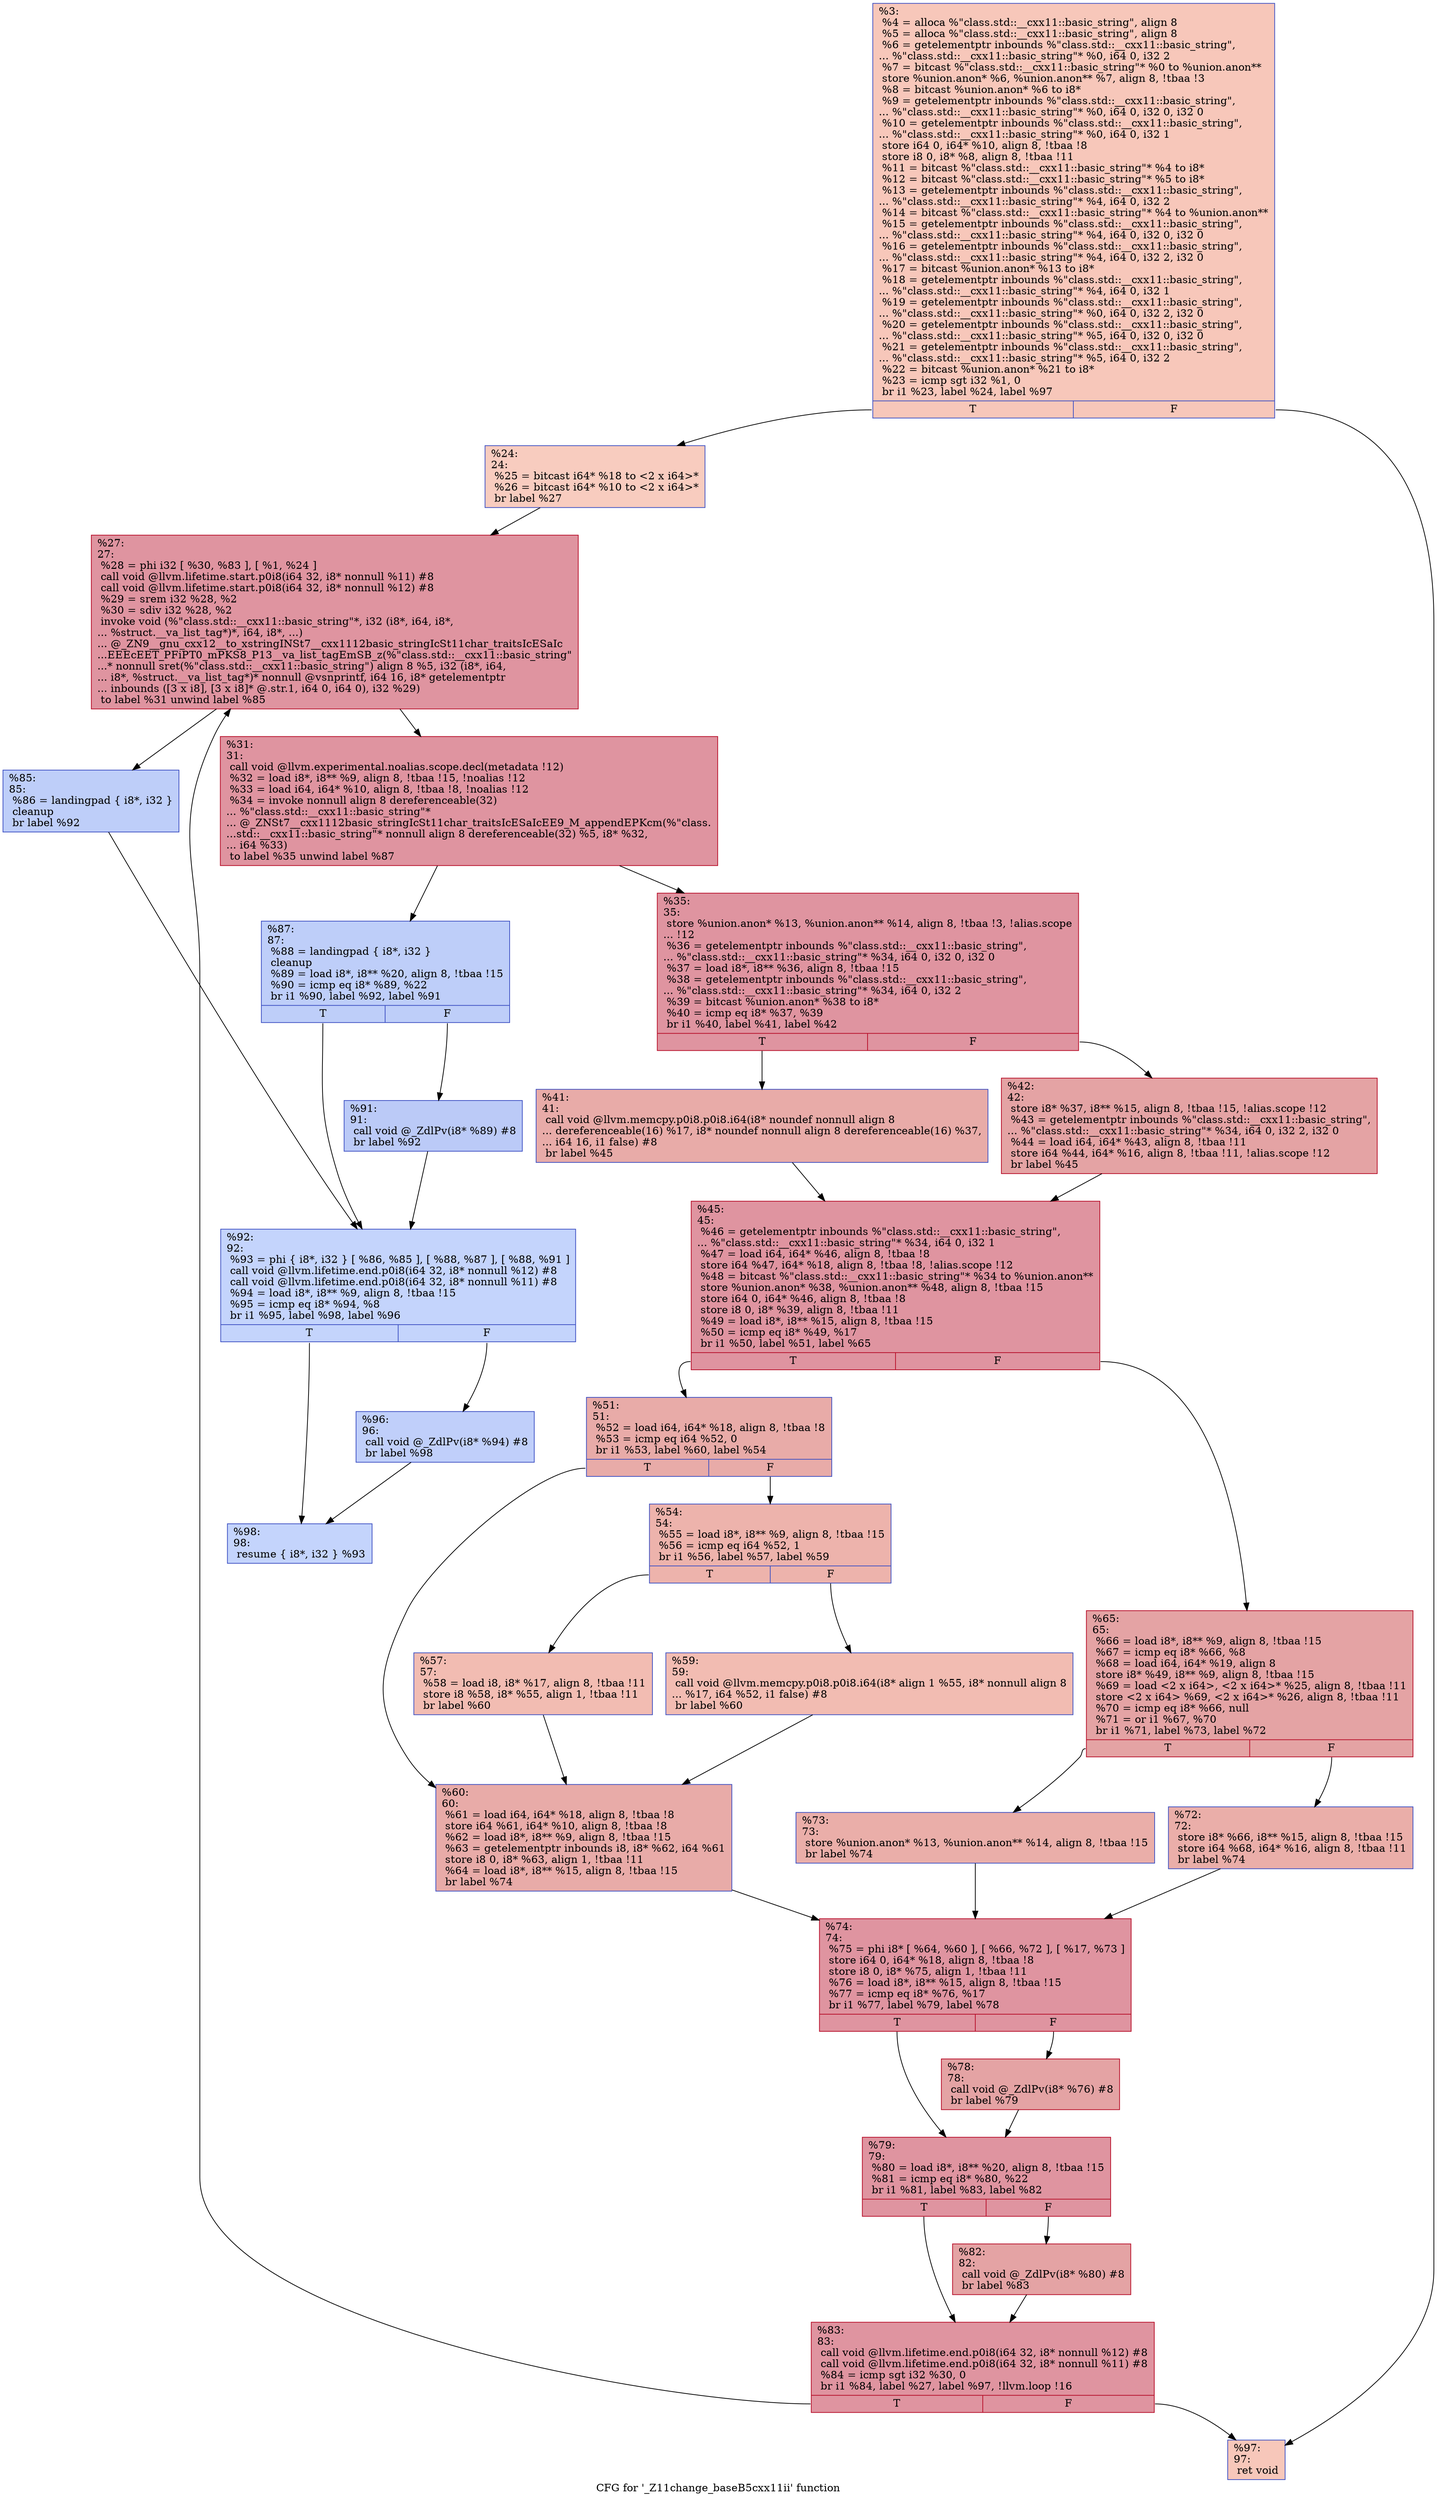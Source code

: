 digraph "CFG for '_Z11change_baseB5cxx11ii' function" {
	label="CFG for '_Z11change_baseB5cxx11ii' function";

	Node0x5568d8c4a3b0 [shape=record,color="#3d50c3ff", style=filled, fillcolor="#ec7f6370",label="{%3:\l  %4 = alloca %\"class.std::__cxx11::basic_string\", align 8\l  %5 = alloca %\"class.std::__cxx11::basic_string\", align 8\l  %6 = getelementptr inbounds %\"class.std::__cxx11::basic_string\",\l... %\"class.std::__cxx11::basic_string\"* %0, i64 0, i32 2\l  %7 = bitcast %\"class.std::__cxx11::basic_string\"* %0 to %union.anon**\l  store %union.anon* %6, %union.anon** %7, align 8, !tbaa !3\l  %8 = bitcast %union.anon* %6 to i8*\l  %9 = getelementptr inbounds %\"class.std::__cxx11::basic_string\",\l... %\"class.std::__cxx11::basic_string\"* %0, i64 0, i32 0, i32 0\l  %10 = getelementptr inbounds %\"class.std::__cxx11::basic_string\",\l... %\"class.std::__cxx11::basic_string\"* %0, i64 0, i32 1\l  store i64 0, i64* %10, align 8, !tbaa !8\l  store i8 0, i8* %8, align 8, !tbaa !11\l  %11 = bitcast %\"class.std::__cxx11::basic_string\"* %4 to i8*\l  %12 = bitcast %\"class.std::__cxx11::basic_string\"* %5 to i8*\l  %13 = getelementptr inbounds %\"class.std::__cxx11::basic_string\",\l... %\"class.std::__cxx11::basic_string\"* %4, i64 0, i32 2\l  %14 = bitcast %\"class.std::__cxx11::basic_string\"* %4 to %union.anon**\l  %15 = getelementptr inbounds %\"class.std::__cxx11::basic_string\",\l... %\"class.std::__cxx11::basic_string\"* %4, i64 0, i32 0, i32 0\l  %16 = getelementptr inbounds %\"class.std::__cxx11::basic_string\",\l... %\"class.std::__cxx11::basic_string\"* %4, i64 0, i32 2, i32 0\l  %17 = bitcast %union.anon* %13 to i8*\l  %18 = getelementptr inbounds %\"class.std::__cxx11::basic_string\",\l... %\"class.std::__cxx11::basic_string\"* %4, i64 0, i32 1\l  %19 = getelementptr inbounds %\"class.std::__cxx11::basic_string\",\l... %\"class.std::__cxx11::basic_string\"* %0, i64 0, i32 2, i32 0\l  %20 = getelementptr inbounds %\"class.std::__cxx11::basic_string\",\l... %\"class.std::__cxx11::basic_string\"* %5, i64 0, i32 0, i32 0\l  %21 = getelementptr inbounds %\"class.std::__cxx11::basic_string\",\l... %\"class.std::__cxx11::basic_string\"* %5, i64 0, i32 2\l  %22 = bitcast %union.anon* %21 to i8*\l  %23 = icmp sgt i32 %1, 0\l  br i1 %23, label %24, label %97\l|{<s0>T|<s1>F}}"];
	Node0x5568d8c4a3b0:s0 -> Node0x5568d8c4aac0;
	Node0x5568d8c4a3b0:s1 -> Node0x5568d8c4c330;
	Node0x5568d8c4aac0 [shape=record,color="#3d50c3ff", style=filled, fillcolor="#f08b6e70",label="{%24:\l24:                                               \l  %25 = bitcast i64* %18 to \<2 x i64\>*\l  %26 = bitcast i64* %10 to \<2 x i64\>*\l  br label %27\l}"];
	Node0x5568d8c4aac0 -> Node0x5568d8c4cb60;
	Node0x5568d8c4cb60 [shape=record,color="#b70d28ff", style=filled, fillcolor="#b70d2870",label="{%27:\l27:                                               \l  %28 = phi i32 [ %30, %83 ], [ %1, %24 ]\l  call void @llvm.lifetime.start.p0i8(i64 32, i8* nonnull %11) #8\l  call void @llvm.lifetime.start.p0i8(i64 32, i8* nonnull %12) #8\l  %29 = srem i32 %28, %2\l  %30 = sdiv i32 %28, %2\l  invoke void (%\"class.std::__cxx11::basic_string\"*, i32 (i8*, i64, i8*,\l... %struct.__va_list_tag*)*, i64, i8*, ...)\l... @_ZN9__gnu_cxx12__to_xstringINSt7__cxx1112basic_stringIcSt11char_traitsIcESaIc\l...EEEcEET_PFiPT0_mPKS8_P13__va_list_tagEmSB_z(%\"class.std::__cxx11::basic_string\"\l...* nonnull sret(%\"class.std::__cxx11::basic_string\") align 8 %5, i32 (i8*, i64,\l... i8*, %struct.__va_list_tag*)* nonnull @vsnprintf, i64 16, i8* getelementptr\l... inbounds ([3 x i8], [3 x i8]* @.str.1, i64 0, i64 0), i32 %29)\l          to label %31 unwind label %85\l}"];
	Node0x5568d8c4cb60 -> Node0x5568d8c4d5d0;
	Node0x5568d8c4cb60 -> Node0x5568d8c4d620;
	Node0x5568d8c4d5d0 [shape=record,color="#b70d28ff", style=filled, fillcolor="#b70d2870",label="{%31:\l31:                                               \l  call void @llvm.experimental.noalias.scope.decl(metadata !12)\l  %32 = load i8*, i8** %9, align 8, !tbaa !15, !noalias !12\l  %33 = load i64, i64* %10, align 8, !tbaa !8, !noalias !12\l  %34 = invoke nonnull align 8 dereferenceable(32)\l... %\"class.std::__cxx11::basic_string\"*\l... @_ZNSt7__cxx1112basic_stringIcSt11char_traitsIcESaIcEE9_M_appendEPKcm(%\"class.\l...std::__cxx11::basic_string\"* nonnull align 8 dereferenceable(32) %5, i8* %32,\l... i64 %33)\l          to label %35 unwind label %87\l}"];
	Node0x5568d8c4d5d0 -> Node0x5568d8c4f1f0;
	Node0x5568d8c4d5d0 -> Node0x5568d8c4f280;
	Node0x5568d8c4f1f0 [shape=record,color="#b70d28ff", style=filled, fillcolor="#b70d2870",label="{%35:\l35:                                               \l  store %union.anon* %13, %union.anon** %14, align 8, !tbaa !3, !alias.scope\l... !12\l  %36 = getelementptr inbounds %\"class.std::__cxx11::basic_string\",\l... %\"class.std::__cxx11::basic_string\"* %34, i64 0, i32 0, i32 0\l  %37 = load i8*, i8** %36, align 8, !tbaa !15\l  %38 = getelementptr inbounds %\"class.std::__cxx11::basic_string\",\l... %\"class.std::__cxx11::basic_string\"* %34, i64 0, i32 2\l  %39 = bitcast %union.anon* %38 to i8*\l  %40 = icmp eq i8* %37, %39\l  br i1 %40, label %41, label %42\l|{<s0>T|<s1>F}}"];
	Node0x5568d8c4f1f0:s0 -> Node0x5568d8c4f150;
	Node0x5568d8c4f1f0:s1 -> Node0x5568d8c50600;
	Node0x5568d8c4f150 [shape=record,color="#3d50c3ff", style=filled, fillcolor="#cc403a70",label="{%41:\l41:                                               \l  call void @llvm.memcpy.p0i8.p0i8.i64(i8* noundef nonnull align 8\l... dereferenceable(16) %17, i8* noundef nonnull align 8 dereferenceable(16) %37,\l... i64 16, i1 false) #8\l  br label %45\l}"];
	Node0x5568d8c4f150 -> Node0x5568d8c50ac0;
	Node0x5568d8c50600 [shape=record,color="#b70d28ff", style=filled, fillcolor="#c32e3170",label="{%42:\l42:                                               \l  store i8* %37, i8** %15, align 8, !tbaa !15, !alias.scope !12\l  %43 = getelementptr inbounds %\"class.std::__cxx11::basic_string\",\l... %\"class.std::__cxx11::basic_string\"* %34, i64 0, i32 2, i32 0\l  %44 = load i64, i64* %43, align 8, !tbaa !11\l  store i64 %44, i64* %16, align 8, !tbaa !11, !alias.scope !12\l  br label %45\l}"];
	Node0x5568d8c50600 -> Node0x5568d8c50ac0;
	Node0x5568d8c50ac0 [shape=record,color="#b70d28ff", style=filled, fillcolor="#b70d2870",label="{%45:\l45:                                               \l  %46 = getelementptr inbounds %\"class.std::__cxx11::basic_string\",\l... %\"class.std::__cxx11::basic_string\"* %34, i64 0, i32 1\l  %47 = load i64, i64* %46, align 8, !tbaa !8\l  store i64 %47, i64* %18, align 8, !tbaa !8, !alias.scope !12\l  %48 = bitcast %\"class.std::__cxx11::basic_string\"* %34 to %union.anon**\l  store %union.anon* %38, %union.anon** %48, align 8, !tbaa !15\l  store i64 0, i64* %46, align 8, !tbaa !8\l  store i8 0, i8* %39, align 8, !tbaa !11\l  %49 = load i8*, i8** %15, align 8, !tbaa !15\l  %50 = icmp eq i8* %49, %17\l  br i1 %50, label %51, label %65\l|{<s0>T|<s1>F}}"];
	Node0x5568d8c50ac0:s0 -> Node0x5568d8c51990;
	Node0x5568d8c50ac0:s1 -> Node0x5568d8c51a20;
	Node0x5568d8c51990 [shape=record,color="#3d50c3ff", style=filled, fillcolor="#cc403a70",label="{%51:\l51:                                               \l  %52 = load i64, i64* %18, align 8, !tbaa !8\l  %53 = icmp eq i64 %52, 0\l  br i1 %53, label %60, label %54\l|{<s0>T|<s1>F}}"];
	Node0x5568d8c51990:s0 -> Node0x5568d8c51c60;
	Node0x5568d8c51990:s1 -> Node0x5568d8c51cb0;
	Node0x5568d8c51cb0 [shape=record,color="#3d50c3ff", style=filled, fillcolor="#d6524470",label="{%54:\l54:                                               \l  %55 = load i8*, i8** %9, align 8, !tbaa !15\l  %56 = icmp eq i64 %52, 1\l  br i1 %56, label %57, label %59\l|{<s0>T|<s1>F}}"];
	Node0x5568d8c51cb0:s0 -> Node0x5568d8c51ef0;
	Node0x5568d8c51cb0:s1 -> Node0x5568d8c51f40;
	Node0x5568d8c51ef0 [shape=record,color="#3d50c3ff", style=filled, fillcolor="#e1675170",label="{%57:\l57:                                               \l  %58 = load i8, i8* %17, align 8, !tbaa !11\l  store i8 %58, i8* %55, align 1, !tbaa !11\l  br label %60\l}"];
	Node0x5568d8c51ef0 -> Node0x5568d8c51c60;
	Node0x5568d8c51f40 [shape=record,color="#3d50c3ff", style=filled, fillcolor="#e1675170",label="{%59:\l59:                                               \l  call void @llvm.memcpy.p0i8.p0i8.i64(i8* align 1 %55, i8* nonnull align 8\l... %17, i64 %52, i1 false) #8\l  br label %60\l}"];
	Node0x5568d8c51f40 -> Node0x5568d8c51c60;
	Node0x5568d8c51c60 [shape=record,color="#3d50c3ff", style=filled, fillcolor="#cc403a70",label="{%60:\l60:                                               \l  %61 = load i64, i64* %18, align 8, !tbaa !8\l  store i64 %61, i64* %10, align 8, !tbaa !8\l  %62 = load i8*, i8** %9, align 8, !tbaa !15\l  %63 = getelementptr inbounds i8, i8* %62, i64 %61\l  store i8 0, i8* %63, align 1, !tbaa !11\l  %64 = load i8*, i8** %15, align 8, !tbaa !15\l  br label %74\l}"];
	Node0x5568d8c51c60 -> Node0x5568d8c52ba0;
	Node0x5568d8c51a20 [shape=record,color="#b70d28ff", style=filled, fillcolor="#c32e3170",label="{%65:\l65:                                               \l  %66 = load i8*, i8** %9, align 8, !tbaa !15\l  %67 = icmp eq i8* %66, %8\l  %68 = load i64, i64* %19, align 8\l  store i8* %49, i8** %9, align 8, !tbaa !15\l  %69 = load \<2 x i64\>, \<2 x i64\>* %25, align 8, !tbaa !11\l  store \<2 x i64\> %69, \<2 x i64\>* %26, align 8, !tbaa !11\l  %70 = icmp eq i8* %66, null\l  %71 = or i1 %67, %70\l  br i1 %71, label %73, label %72\l|{<s0>T|<s1>F}}"];
	Node0x5568d8c51a20:s0 -> Node0x5568d8c53080;
	Node0x5568d8c51a20:s1 -> Node0x5568d8c530d0;
	Node0x5568d8c530d0 [shape=record,color="#3d50c3ff", style=filled, fillcolor="#d0473d70",label="{%72:\l72:                                               \l  store i8* %66, i8** %15, align 8, !tbaa !15\l  store i64 %68, i64* %16, align 8, !tbaa !11\l  br label %74\l}"];
	Node0x5568d8c530d0 -> Node0x5568d8c52ba0;
	Node0x5568d8c53080 [shape=record,color="#3d50c3ff", style=filled, fillcolor="#d0473d70",label="{%73:\l73:                                               \l  store %union.anon* %13, %union.anon** %14, align 8, !tbaa !15\l  br label %74\l}"];
	Node0x5568d8c53080 -> Node0x5568d8c52ba0;
	Node0x5568d8c52ba0 [shape=record,color="#b70d28ff", style=filled, fillcolor="#b70d2870",label="{%74:\l74:                                               \l  %75 = phi i8* [ %64, %60 ], [ %66, %72 ], [ %17, %73 ]\l  store i64 0, i64* %18, align 8, !tbaa !8\l  store i8 0, i8* %75, align 1, !tbaa !11\l  %76 = load i8*, i8** %15, align 8, !tbaa !15\l  %77 = icmp eq i8* %76, %17\l  br i1 %77, label %79, label %78\l|{<s0>T|<s1>F}}"];
	Node0x5568d8c52ba0:s0 -> Node0x5568d8c53750;
	Node0x5568d8c52ba0:s1 -> Node0x5568d8c537a0;
	Node0x5568d8c537a0 [shape=record,color="#b70d28ff", style=filled, fillcolor="#c32e3170",label="{%78:\l78:                                               \l  call void @_ZdlPv(i8* %76) #8\l  br label %79\l}"];
	Node0x5568d8c537a0 -> Node0x5568d8c53750;
	Node0x5568d8c53750 [shape=record,color="#b70d28ff", style=filled, fillcolor="#b70d2870",label="{%79:\l79:                                               \l  %80 = load i8*, i8** %20, align 8, !tbaa !15\l  %81 = icmp eq i8* %80, %22\l  br i1 %81, label %83, label %82\l|{<s0>T|<s1>F}}"];
	Node0x5568d8c53750:s0 -> Node0x5568d8c4cc50;
	Node0x5568d8c53750:s1 -> Node0x5568d8c53c10;
	Node0x5568d8c53c10 [shape=record,color="#b70d28ff", style=filled, fillcolor="#c32e3170",label="{%82:\l82:                                               \l  call void @_ZdlPv(i8* %80) #8\l  br label %83\l}"];
	Node0x5568d8c53c10 -> Node0x5568d8c4cc50;
	Node0x5568d8c4cc50 [shape=record,color="#b70d28ff", style=filled, fillcolor="#b70d2870",label="{%83:\l83:                                               \l  call void @llvm.lifetime.end.p0i8(i64 32, i8* nonnull %12) #8\l  call void @llvm.lifetime.end.p0i8(i64 32, i8* nonnull %11) #8\l  %84 = icmp sgt i32 %30, 0\l  br i1 %84, label %27, label %97, !llvm.loop !16\l|{<s0>T|<s1>F}}"];
	Node0x5568d8c4cc50:s0 -> Node0x5568d8c4cb60;
	Node0x5568d8c4cc50:s1 -> Node0x5568d8c4c330;
	Node0x5568d8c4d620 [shape=record,color="#3d50c3ff", style=filled, fillcolor="#6c8ff170",label="{%85:\l85:                                               \l  %86 = landingpad \{ i8*, i32 \}\l          cleanup\l  br label %92\l}"];
	Node0x5568d8c4d620 -> Node0x5568d8c54490;
	Node0x5568d8c4f280 [shape=record,color="#3d50c3ff", style=filled, fillcolor="#6c8ff170",label="{%87:\l87:                                               \l  %88 = landingpad \{ i8*, i32 \}\l          cleanup\l  %89 = load i8*, i8** %20, align 8, !tbaa !15\l  %90 = icmp eq i8* %89, %22\l  br i1 %90, label %92, label %91\l|{<s0>T|<s1>F}}"];
	Node0x5568d8c4f280:s0 -> Node0x5568d8c54490;
	Node0x5568d8c4f280:s1 -> Node0x5568d8c546c0;
	Node0x5568d8c546c0 [shape=record,color="#3d50c3ff", style=filled, fillcolor="#6687ed70",label="{%91:\l91:                                               \l  call void @_ZdlPv(i8* %89) #8\l  br label %92\l}"];
	Node0x5568d8c546c0 -> Node0x5568d8c54490;
	Node0x5568d8c54490 [shape=record,color="#3d50c3ff", style=filled, fillcolor="#7a9df870",label="{%92:\l92:                                               \l  %93 = phi \{ i8*, i32 \} [ %86, %85 ], [ %88, %87 ], [ %88, %91 ]\l  call void @llvm.lifetime.end.p0i8(i64 32, i8* nonnull %12) #8\l  call void @llvm.lifetime.end.p0i8(i64 32, i8* nonnull %11) #8\l  %94 = load i8*, i8** %9, align 8, !tbaa !15\l  %95 = icmp eq i8* %94, %8\l  br i1 %95, label %98, label %96\l|{<s0>T|<s1>F}}"];
	Node0x5568d8c54490:s0 -> Node0x5568d8c54db0;
	Node0x5568d8c54490:s1 -> Node0x5568d8c54e00;
	Node0x5568d8c54e00 [shape=record,color="#3d50c3ff", style=filled, fillcolor="#7093f370",label="{%96:\l96:                                               \l  call void @_ZdlPv(i8* %94) #8\l  br label %98\l}"];
	Node0x5568d8c54e00 -> Node0x5568d8c54db0;
	Node0x5568d8c4c330 [shape=record,color="#3d50c3ff", style=filled, fillcolor="#ec7f6370",label="{%97:\l97:                                               \l  ret void\l}"];
	Node0x5568d8c54db0 [shape=record,color="#3d50c3ff", style=filled, fillcolor="#7a9df870",label="{%98:\l98:                                               \l  resume \{ i8*, i32 \} %93\l}"];
}
